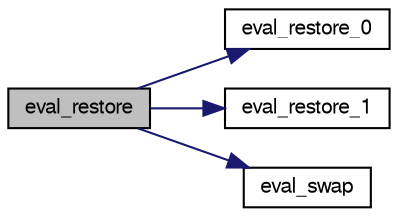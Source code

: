 digraph "eval_restore"
{
 // LATEX_PDF_SIZE
  bgcolor="transparent";
  edge [fontname="FreeSans",fontsize="10",labelfontname="FreeSans",labelfontsize="10"];
  node [fontname="FreeSans",fontsize="10",shape=record];
  rankdir="LR";
  Node1 [label="eval_restore",height=0.2,width=0.4,color="black", fillcolor="grey75", style="filled", fontcolor="black",tooltip=" "];
  Node1 -> Node2 [color="midnightblue",fontsize="10",style="solid",fontname="FreeSans"];
  Node2 [label="eval_restore_0",height=0.2,width=0.4,color="black",URL="$eval_8c.html#a84146c3b5f07838a4b7c793846d9c360",tooltip="Restore the features as before a player's move."];
  Node1 -> Node3 [color="midnightblue",fontsize="10",style="solid",fontname="FreeSans"];
  Node3 [label="eval_restore_1",height=0.2,width=0.4,color="black",URL="$eval_8c.html#ad330c4ee07068bd60827a0bc2169082b",tooltip=" "];
  Node1 -> Node4 [color="midnightblue",fontsize="10",style="solid",fontname="FreeSans"];
  Node4 [label="eval_swap",height=0.2,width=0.4,color="black",URL="$eval_8c.html#ab0fe6dd0f5b9670911e04e697e7423e4",tooltip="Swap player's feature."];
}

